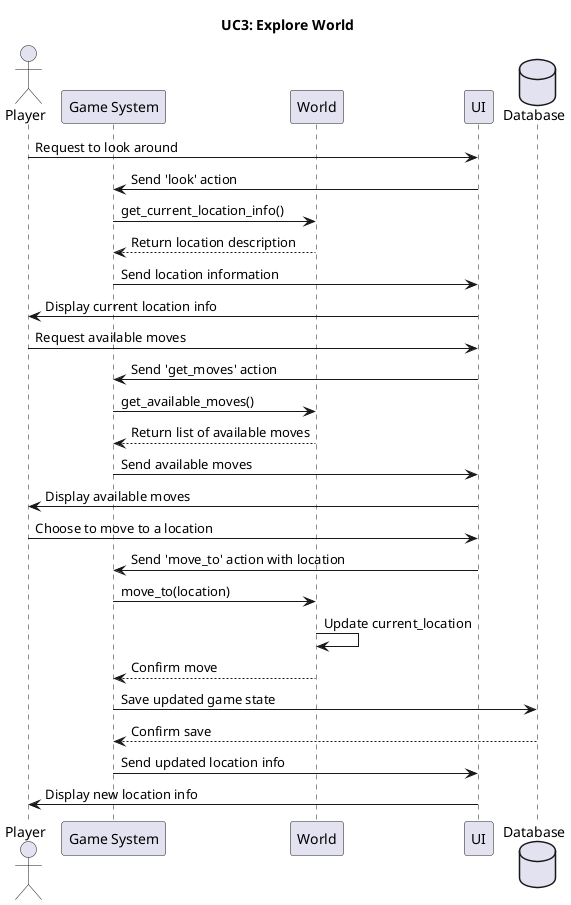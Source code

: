 @startuml
title UC3: Explore World

actor Player
participant "Game System" as Game
participant "World" as World
participant "UI" as UI
database "Database" as DB

Player -> UI: Request to look around
UI -> Game: Send 'look' action
Game -> World: get_current_location_info()
World --> Game: Return location description
Game -> UI: Send location information
UI -> Player: Display current location info

Player -> UI: Request available moves
UI -> Game: Send 'get_moves' action
Game -> World: get_available_moves()
World --> Game: Return list of available moves
Game -> UI: Send available moves
UI -> Player: Display available moves

Player -> UI: Choose to move to a location
UI -> Game: Send 'move_to' action with location
Game -> World: move_to(location)
World -> World: Update current_location
World --> Game: Confirm move
Game -> DB: Save updated game state
DB --> Game: Confirm save
Game -> UI: Send updated location info
UI -> Player: Display new location info

@enduml
